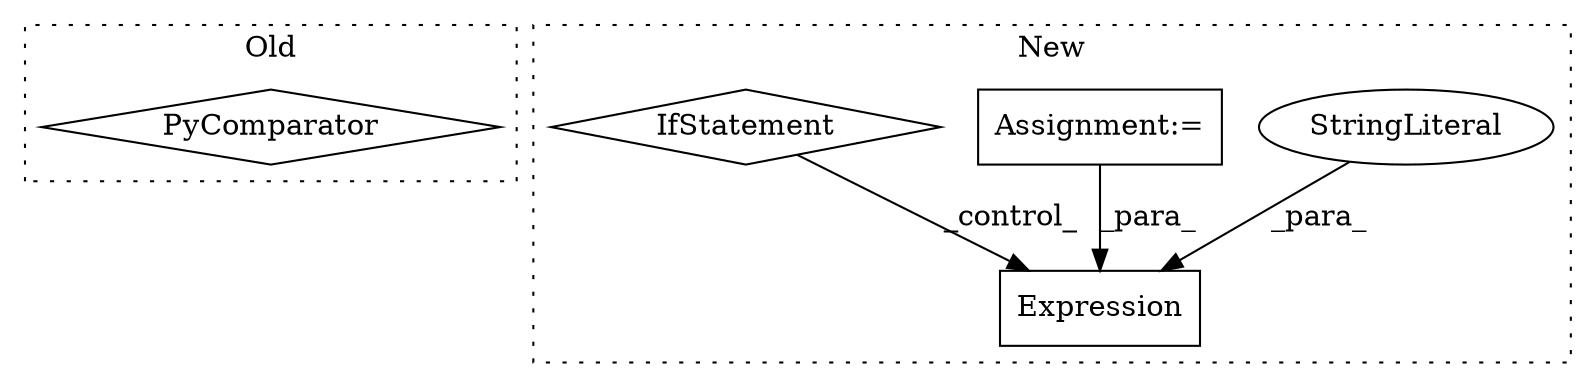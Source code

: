 digraph G {
subgraph cluster0 {
1 [label="PyComparator" a="113" s="22900" l="29" shape="diamond"];
label = "Old";
style="dotted";
}
subgraph cluster1 {
2 [label="Expression" a="32" s="23481,23530" l="11,1" shape="box"];
3 [label="StringLiteral" a="45" s="23492" l="6" shape="ellipse"];
4 [label="Assignment:=" a="7" s="23030" l="1" shape="box"];
5 [label="IfStatement" a="25" s="23265,23279" l="4,2" shape="diamond"];
label = "New";
style="dotted";
}
3 -> 2 [label="_para_"];
4 -> 2 [label="_para_"];
5 -> 2 [label="_control_"];
}